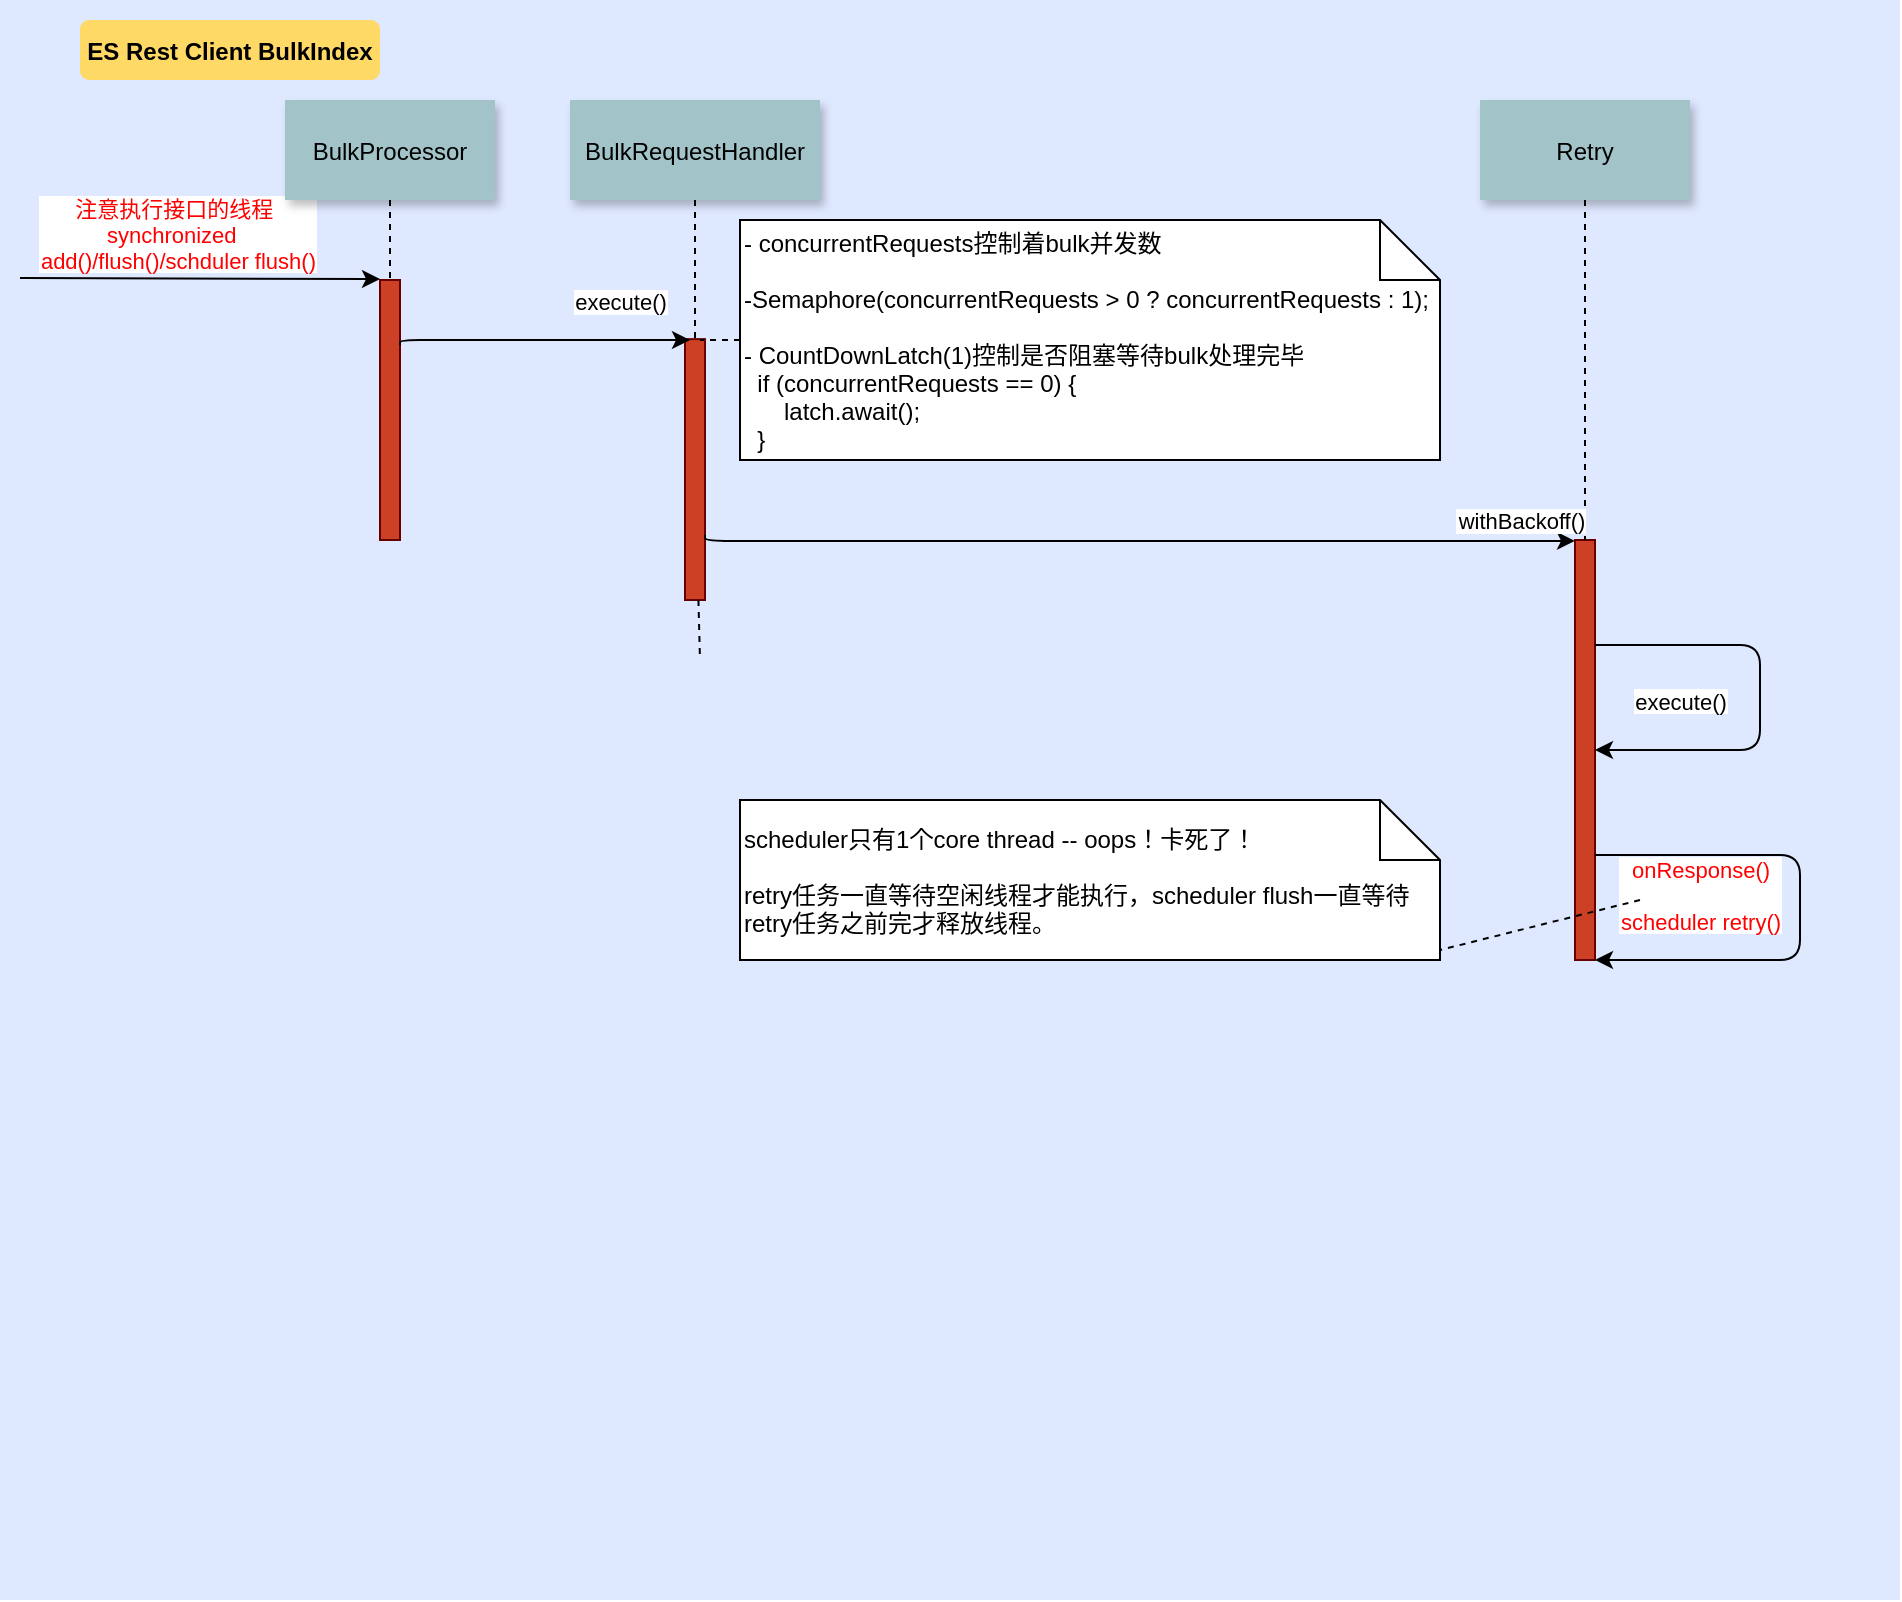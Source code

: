<mxfile version="14.2.6" type="github">
  <diagram name="Page-1" id="9361dd3d-8414-5efd-6122-117bd74ce7a7">
    <mxGraphModel dx="940" dy="671" grid="1" gridSize="10" guides="1" tooltips="1" connect="1" arrows="1" fold="1" page="0" pageScale="1.5" pageWidth="826" pageHeight="1169" background="#ffffff" math="0" shadow="0">
      <root>
        <mxCell id="0" />
        <mxCell id="1" parent="0" />
        <mxCell id="69" value="" style="fillColor=#DEE8FF;strokeColor=none" parent="1" vertex="1">
          <mxGeometry x="10" y="10" width="950" height="800" as="geometry" />
        </mxCell>
        <mxCell id="2" value="" style="fillColor=#CC4125;strokeColor=#660000" parent="1" vertex="1">
          <mxGeometry x="200" y="150" width="10" height="130" as="geometry" />
        </mxCell>
        <mxCell id="3" value="注意执行接口的线程       &#xa;synchronized             &#xa;add()/flush()/schduler flush()" style="edgeStyle=none;verticalLabelPosition=top;verticalAlign=bottom;labelPosition=left;align=right;fontColor=#FF0000;" parent="1" edge="1">
          <mxGeometry width="100" height="100" as="geometry">
            <mxPoint x="20" y="149" as="sourcePoint" />
            <mxPoint x="200" y="149.5" as="targetPoint" />
            <mxPoint x="60" as="offset" />
          </mxGeometry>
        </mxCell>
        <mxCell id="4" value="BulkProcessor" style="shadow=1;fillColor=#A2C4C9;strokeColor=none" parent="1" vertex="1">
          <mxGeometry x="152.5" y="60" width="105" height="50" as="geometry" />
        </mxCell>
        <mxCell id="6" value="" style="fillColor=#CC4125;strokeColor=#660000" parent="1" vertex="1">
          <mxGeometry x="352.5" y="179.56" width="10" height="130.44" as="geometry" />
        </mxCell>
        <mxCell id="7" value="BulkRequestHandler" style="shadow=1;fillColor=#A2C4C9;strokeColor=none" parent="1" vertex="1">
          <mxGeometry x="295" y="60" width="125" height="50" as="geometry" />
        </mxCell>
        <mxCell id="8" value="" style="edgeStyle=none;endArrow=none;dashed=1" parent="1" source="7" target="6" edge="1">
          <mxGeometry x="272.335" y="165" width="100" height="100" as="geometry">
            <mxPoint x="347.259" y="110" as="sourcePoint" />
            <mxPoint x="347.576" y="165" as="targetPoint" />
          </mxGeometry>
        </mxCell>
        <mxCell id="21" value="" style="fillColor=#CC4125;strokeColor=#660000" parent="1" vertex="1">
          <mxGeometry x="797.5" y="280" width="10" height="210" as="geometry" />
        </mxCell>
        <mxCell id="22" value="Retry" style="shadow=1;fillColor=#A2C4C9;strokeColor=none" parent="1" vertex="1">
          <mxGeometry x="750" y="60" width="105" height="50" as="geometry" />
        </mxCell>
        <mxCell id="23" value="" style="edgeStyle=none;endArrow=none;dashed=1" parent="1" source="22" target="21" edge="1">
          <mxGeometry x="614.488" y="175.0" width="100" height="100" as="geometry">
            <mxPoint x="674.653" y="110" as="sourcePoint" />
            <mxPoint x="674.653" y="260" as="targetPoint" />
          </mxGeometry>
        </mxCell>
        <mxCell id="33" value="" style="edgeStyle=elbowEdgeStyle;elbow=horizontal;endArrow=none;dashed=1" parent="1" source="4" target="2" edge="1">
          <mxGeometry x="230.0" y="310" width="100" height="100" as="geometry">
            <mxPoint x="230.0" y="410" as="sourcePoint" />
            <mxPoint x="330" y="310" as="targetPoint" />
          </mxGeometry>
        </mxCell>
        <mxCell id="40" value=" - concurrentRequests控制着bulk并发数&#xa;&#xa;-Semaphore(concurrentRequests &gt; 0 ? concurrentRequests : 1);&#xa;&#xa; - CountDownLatch(1)控制是否阻塞等待bulk处理完毕&#xa;  if (concurrentRequests == 0) {&#xa;      latch.await();&#xa;  }" style="shape=note;align=left" parent="1" vertex="1">
          <mxGeometry x="380" y="120" width="350" height="120" as="geometry" />
        </mxCell>
        <mxCell id="41" value="" style="edgeStyle=none;endArrow=none;dashed=1" parent="1" source="40" edge="1">
          <mxGeometry x="1030" y="180" width="100" height="100" as="geometry">
            <mxPoint x="1030" y="280" as="sourcePoint" />
            <mxPoint x="360" y="180" as="targetPoint" />
          </mxGeometry>
        </mxCell>
        <mxCell id="52" value="" style="edgeStyle=none;endArrow=none;dashed=1;" parent="1" source="6" edge="1">
          <mxGeometry x="376.571" y="339.697" width="100" height="100" as="geometry">
            <mxPoint x="451.736" y="284.697" as="sourcePoint" />
            <mxPoint x="360" y="340" as="targetPoint" />
          </mxGeometry>
        </mxCell>
        <mxCell id="71" value="ES Rest Client BulkIndex" style="rounded=1;fontStyle=1;fillColor=#FFD966;strokeColor=none" parent="1" vertex="1">
          <mxGeometry x="50" y="20" width="150" height="30" as="geometry" />
        </mxCell>
        <mxCell id="MSCGjZI9HMd1GqQaS4Cn-92" value="execute()" style="edgeStyle=elbowEdgeStyle;elbow=vertical;verticalLabelPosition=top;verticalAlign=bottom;exitX=1;exitY=0.25;exitDx=0;exitDy=0;entryX=0.25;entryY=0;entryDx=0;entryDy=0;" parent="1" source="2" target="6" edge="1">
          <mxGeometry width="100" height="100" as="geometry">
            <mxPoint x="240.004" y="180.17" as="sourcePoint" />
            <mxPoint x="390.22" y="180.17" as="targetPoint" />
            <Array as="points">
              <mxPoint x="280" y="180" />
              <mxPoint x="310.22" y="180.17" />
            </Array>
            <mxPoint x="38" y="-11" as="offset" />
          </mxGeometry>
        </mxCell>
        <mxCell id="MSCGjZI9HMd1GqQaS4Cn-111" value="withBackoff()" style="edgeStyle=elbowEdgeStyle;elbow=vertical;verticalLabelPosition=top;verticalAlign=bottom;exitX=1;exitY=0.75;exitDx=0;exitDy=0;entryX=0;entryY=0;entryDx=0;entryDy=0;" parent="1" source="6" target="21" edge="1">
          <mxGeometry width="100" height="100" as="geometry">
            <mxPoint x="470" y="282.94" as="sourcePoint" />
            <mxPoint x="612.5" y="280.0" as="targetPoint" />
            <Array as="points">
              <mxPoint x="540" y="280.44" />
              <mxPoint x="570.22" y="280.61" />
            </Array>
            <mxPoint x="191" y="1" as="offset" />
          </mxGeometry>
        </mxCell>
        <mxCell id="MSCGjZI9HMd1GqQaS4Cn-112" value="execute()" style="edgeStyle=elbowEdgeStyle;elbow=vertical;verticalLabelPosition=top;verticalAlign=bottom;exitX=1;exitY=0.25;exitDx=0;exitDy=0;entryX=1;entryY=0.5;entryDx=0;entryDy=0;" parent="1" source="21" target="21" edge="1">
          <mxGeometry width="100" height="100" as="geometry">
            <mxPoint x="820" y="312.94" as="sourcePoint" />
            <mxPoint x="962.5" y="310.0" as="targetPoint" />
            <Array as="points">
              <mxPoint x="890" y="360" />
              <mxPoint x="920.22" y="310.61" />
            </Array>
            <mxPoint x="43" y="11" as="offset" />
          </mxGeometry>
        </mxCell>
        <mxCell id="Hd3c7HCv7juLDMUy-7w1-75" value="onResponse()&#xa;&#xa;scheduler retry()" style="edgeStyle=elbowEdgeStyle;elbow=vertical;verticalLabelPosition=top;verticalAlign=bottom;exitX=1;exitY=0.75;exitDx=0;exitDy=0;entryX=1;entryY=1;entryDx=0;entryDy=0;fontColor=#FF0000;" edge="1" parent="1" source="21" target="21">
          <mxGeometry width="100" height="100" as="geometry">
            <mxPoint x="817.5" y="342.5" as="sourcePoint" />
            <mxPoint x="817.5" y="395" as="targetPoint" />
            <Array as="points">
              <mxPoint x="910" y="470" />
              <mxPoint x="930.22" y="320.61" />
            </Array>
            <mxPoint x="53" y="16" as="offset" />
          </mxGeometry>
        </mxCell>
        <mxCell id="Hd3c7HCv7juLDMUy-7w1-76" value="scheduler只有1个core thread -- oops！卡死了！&#xa;&#xa;retry任务一直等待空闲线程才能执行，scheduler flush一直等待&#xa;retry任务之前完才释放线程。" style="shape=note;align=left" vertex="1" parent="1">
          <mxGeometry x="380" y="410" width="350" height="80" as="geometry" />
        </mxCell>
        <mxCell id="Hd3c7HCv7juLDMUy-7w1-77" value="" style="edgeStyle=none;endArrow=none;dashed=1;entryX=0;entryY=0;entryDx=350;entryDy=75;entryPerimeter=0;" edge="1" parent="1" target="Hd3c7HCv7juLDMUy-7w1-76">
          <mxGeometry x="1040" y="190" width="100" height="100" as="geometry">
            <mxPoint x="830" y="460" as="sourcePoint" />
            <mxPoint x="370" y="190" as="targetPoint" />
          </mxGeometry>
        </mxCell>
      </root>
    </mxGraphModel>
  </diagram>
</mxfile>
